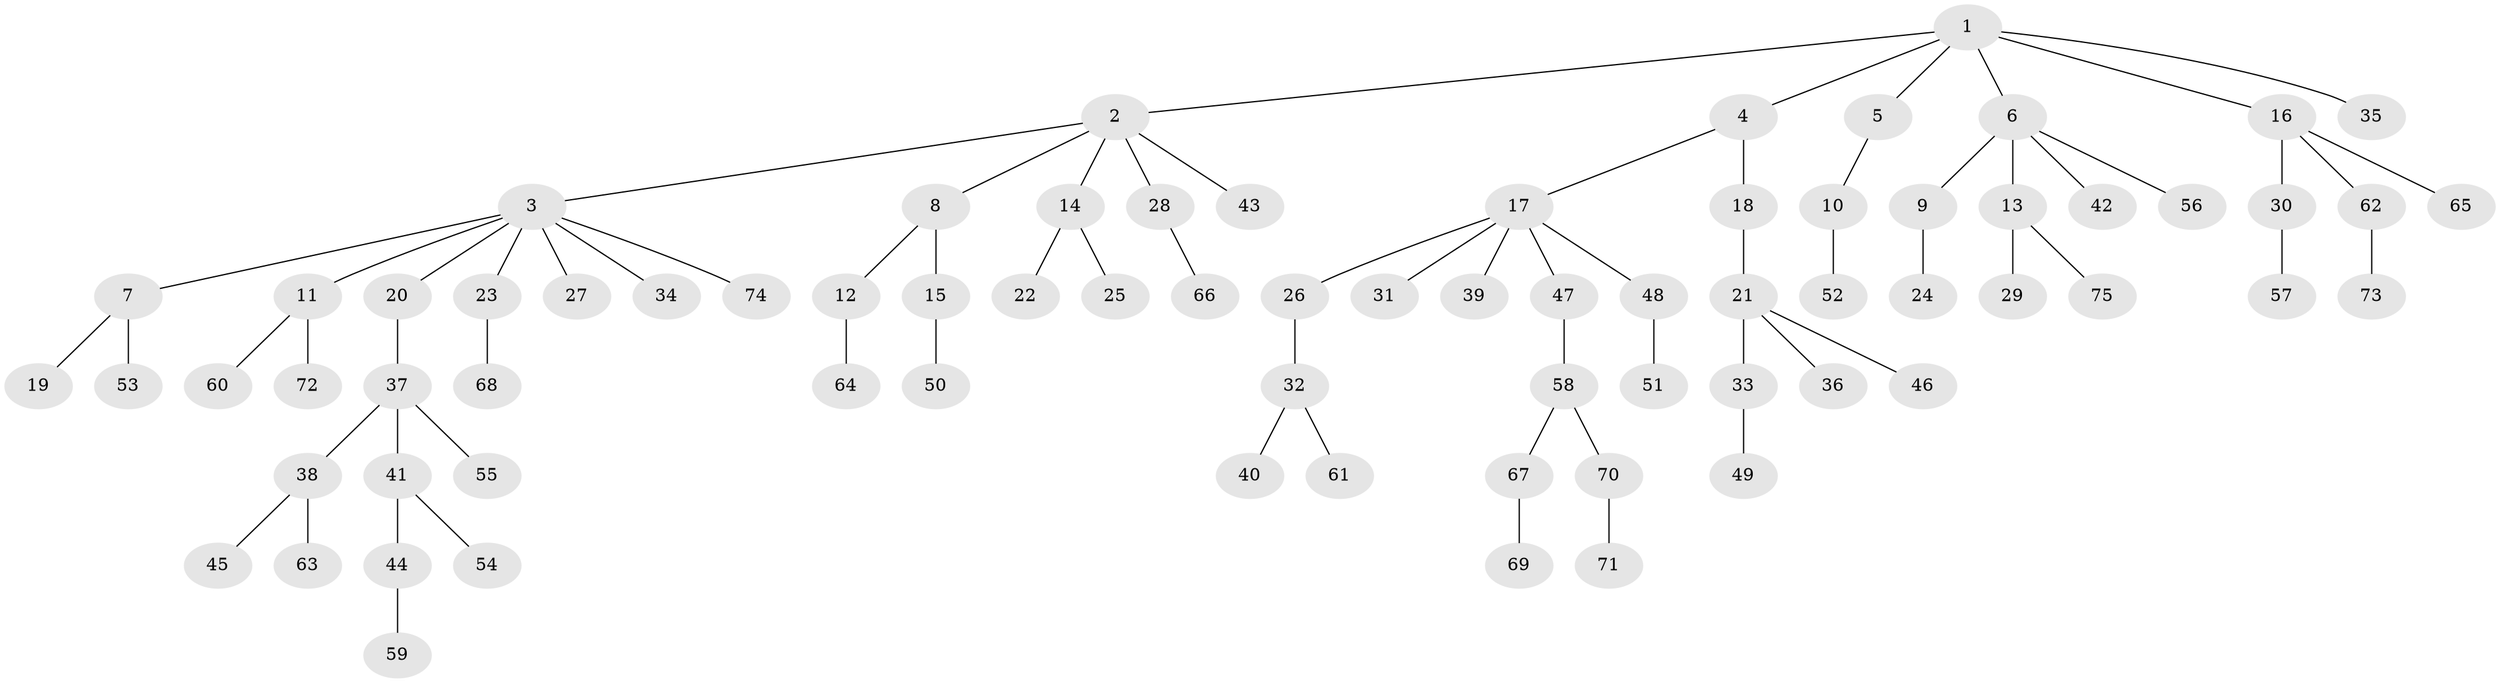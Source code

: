 // Generated by graph-tools (version 1.1) at 2025/50/03/09/25 03:50:23]
// undirected, 75 vertices, 74 edges
graph export_dot {
graph [start="1"]
  node [color=gray90,style=filled];
  1;
  2;
  3;
  4;
  5;
  6;
  7;
  8;
  9;
  10;
  11;
  12;
  13;
  14;
  15;
  16;
  17;
  18;
  19;
  20;
  21;
  22;
  23;
  24;
  25;
  26;
  27;
  28;
  29;
  30;
  31;
  32;
  33;
  34;
  35;
  36;
  37;
  38;
  39;
  40;
  41;
  42;
  43;
  44;
  45;
  46;
  47;
  48;
  49;
  50;
  51;
  52;
  53;
  54;
  55;
  56;
  57;
  58;
  59;
  60;
  61;
  62;
  63;
  64;
  65;
  66;
  67;
  68;
  69;
  70;
  71;
  72;
  73;
  74;
  75;
  1 -- 2;
  1 -- 4;
  1 -- 5;
  1 -- 6;
  1 -- 16;
  1 -- 35;
  2 -- 3;
  2 -- 8;
  2 -- 14;
  2 -- 28;
  2 -- 43;
  3 -- 7;
  3 -- 11;
  3 -- 20;
  3 -- 23;
  3 -- 27;
  3 -- 34;
  3 -- 74;
  4 -- 17;
  4 -- 18;
  5 -- 10;
  6 -- 9;
  6 -- 13;
  6 -- 42;
  6 -- 56;
  7 -- 19;
  7 -- 53;
  8 -- 12;
  8 -- 15;
  9 -- 24;
  10 -- 52;
  11 -- 60;
  11 -- 72;
  12 -- 64;
  13 -- 29;
  13 -- 75;
  14 -- 22;
  14 -- 25;
  15 -- 50;
  16 -- 30;
  16 -- 62;
  16 -- 65;
  17 -- 26;
  17 -- 31;
  17 -- 39;
  17 -- 47;
  17 -- 48;
  18 -- 21;
  20 -- 37;
  21 -- 33;
  21 -- 36;
  21 -- 46;
  23 -- 68;
  26 -- 32;
  28 -- 66;
  30 -- 57;
  32 -- 40;
  32 -- 61;
  33 -- 49;
  37 -- 38;
  37 -- 41;
  37 -- 55;
  38 -- 45;
  38 -- 63;
  41 -- 44;
  41 -- 54;
  44 -- 59;
  47 -- 58;
  48 -- 51;
  58 -- 67;
  58 -- 70;
  62 -- 73;
  67 -- 69;
  70 -- 71;
}
